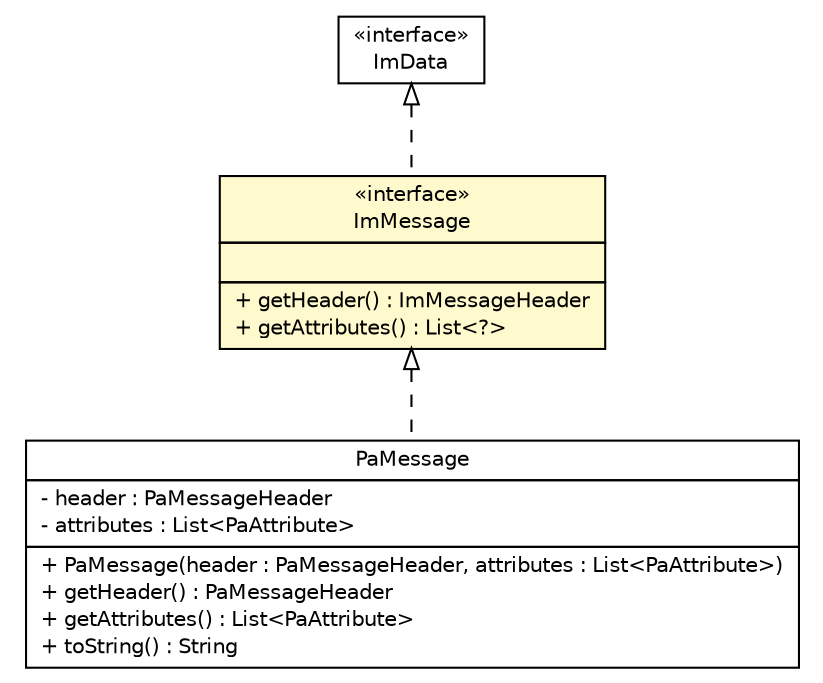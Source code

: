 #!/usr/local/bin/dot
#
# Class diagram 
# Generated by UMLGraph version R5_6 (http://www.umlgraph.org/)
#

digraph G {
	edge [fontname="Helvetica",fontsize=10,labelfontname="Helvetica",labelfontsize=10];
	node [fontname="Helvetica",fontsize=10,shape=plaintext];
	nodesep=0.25;
	ranksep=0.5;
	// de.hsbremen.tc.tnc.message.m.message.ImMessage
	c33688 [label=<<table title="de.hsbremen.tc.tnc.message.m.message.ImMessage" border="0" cellborder="1" cellspacing="0" cellpadding="2" port="p" bgcolor="lemonChiffon" href="./ImMessage.html">
		<tr><td><table border="0" cellspacing="0" cellpadding="1">
<tr><td align="center" balign="center"> &#171;interface&#187; </td></tr>
<tr><td align="center" balign="center"> ImMessage </td></tr>
		</table></td></tr>
		<tr><td><table border="0" cellspacing="0" cellpadding="1">
<tr><td align="left" balign="left">  </td></tr>
		</table></td></tr>
		<tr><td><table border="0" cellspacing="0" cellpadding="1">
<tr><td align="left" balign="left"> + getHeader() : ImMessageHeader </td></tr>
<tr><td align="left" balign="left"> + getAttributes() : List&lt;?&gt; </td></tr>
		</table></td></tr>
		</table>>, URL="./ImMessage.html", fontname="Helvetica", fontcolor="black", fontsize=10.0];
	// de.hsbremen.tc.tnc.message.m.ImData
	c33697 [label=<<table title="de.hsbremen.tc.tnc.message.m.ImData" border="0" cellborder="1" cellspacing="0" cellpadding="2" port="p" href="../ImData.html">
		<tr><td><table border="0" cellspacing="0" cellpadding="1">
<tr><td align="center" balign="center"> &#171;interface&#187; </td></tr>
<tr><td align="center" balign="center"> ImData </td></tr>
		</table></td></tr>
		</table>>, URL="../ImData.html", fontname="Helvetica", fontcolor="black", fontsize=10.0];
	// org.ietf.nea.pa.message.PaMessage
	c33857 [label=<<table title="org.ietf.nea.pa.message.PaMessage" border="0" cellborder="1" cellspacing="0" cellpadding="2" port="p" href="../../../../../../../org/ietf/nea/pa/message/PaMessage.html">
		<tr><td><table border="0" cellspacing="0" cellpadding="1">
<tr><td align="center" balign="center"> PaMessage </td></tr>
		</table></td></tr>
		<tr><td><table border="0" cellspacing="0" cellpadding="1">
<tr><td align="left" balign="left"> - header : PaMessageHeader </td></tr>
<tr><td align="left" balign="left"> - attributes : List&lt;PaAttribute&gt; </td></tr>
		</table></td></tr>
		<tr><td><table border="0" cellspacing="0" cellpadding="1">
<tr><td align="left" balign="left"> + PaMessage(header : PaMessageHeader, attributes : List&lt;PaAttribute&gt;) </td></tr>
<tr><td align="left" balign="left"> + getHeader() : PaMessageHeader </td></tr>
<tr><td align="left" balign="left"> + getAttributes() : List&lt;PaAttribute&gt; </td></tr>
<tr><td align="left" balign="left"> + toString() : String </td></tr>
		</table></td></tr>
		</table>>, URL="../../../../../../../org/ietf/nea/pa/message/PaMessage.html", fontname="Helvetica", fontcolor="black", fontsize=10.0];
	//de.hsbremen.tc.tnc.message.m.message.ImMessage implements de.hsbremen.tc.tnc.message.m.ImData
	c33697:p -> c33688:p [dir=back,arrowtail=empty,style=dashed];
	//org.ietf.nea.pa.message.PaMessage implements de.hsbremen.tc.tnc.message.m.message.ImMessage
	c33688:p -> c33857:p [dir=back,arrowtail=empty,style=dashed];
}

